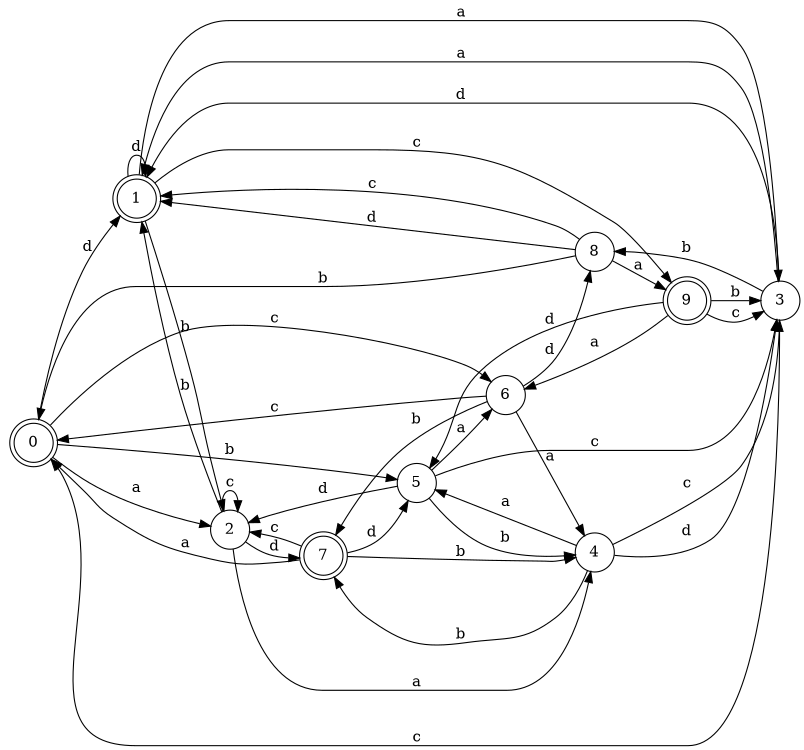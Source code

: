 digraph n8_7 {
__start0 [label="" shape="none"];

rankdir=LR;
size="8,5";

s0 [style="rounded,filled", color="black", fillcolor="white" shape="doublecircle", label="0"];
s1 [style="rounded,filled", color="black", fillcolor="white" shape="doublecircle", label="1"];
s2 [style="filled", color="black", fillcolor="white" shape="circle", label="2"];
s3 [style="filled", color="black", fillcolor="white" shape="circle", label="3"];
s4 [style="filled", color="black", fillcolor="white" shape="circle", label="4"];
s5 [style="filled", color="black", fillcolor="white" shape="circle", label="5"];
s6 [style="filled", color="black", fillcolor="white" shape="circle", label="6"];
s7 [style="rounded,filled", color="black", fillcolor="white" shape="doublecircle", label="7"];
s8 [style="filled", color="black", fillcolor="white" shape="circle", label="8"];
s9 [style="rounded,filled", color="black", fillcolor="white" shape="doublecircle", label="9"];
s0 -> s2 [label="a"];
s0 -> s5 [label="b"];
s0 -> s6 [label="c"];
s0 -> s1 [label="d"];
s1 -> s3 [label="a"];
s1 -> s2 [label="b"];
s1 -> s9 [label="c"];
s1 -> s1 [label="d"];
s2 -> s4 [label="a"];
s2 -> s1 [label="b"];
s2 -> s2 [label="c"];
s2 -> s7 [label="d"];
s3 -> s1 [label="a"];
s3 -> s8 [label="b"];
s3 -> s0 [label="c"];
s3 -> s1 [label="d"];
s4 -> s5 [label="a"];
s4 -> s7 [label="b"];
s4 -> s3 [label="c"];
s4 -> s3 [label="d"];
s5 -> s6 [label="a"];
s5 -> s4 [label="b"];
s5 -> s3 [label="c"];
s5 -> s2 [label="d"];
s6 -> s4 [label="a"];
s6 -> s7 [label="b"];
s6 -> s0 [label="c"];
s6 -> s8 [label="d"];
s7 -> s0 [label="a"];
s7 -> s4 [label="b"];
s7 -> s2 [label="c"];
s7 -> s5 [label="d"];
s8 -> s9 [label="a"];
s8 -> s0 [label="b"];
s8 -> s1 [label="c"];
s8 -> s1 [label="d"];
s9 -> s6 [label="a"];
s9 -> s3 [label="b"];
s9 -> s3 [label="c"];
s9 -> s5 [label="d"];

}